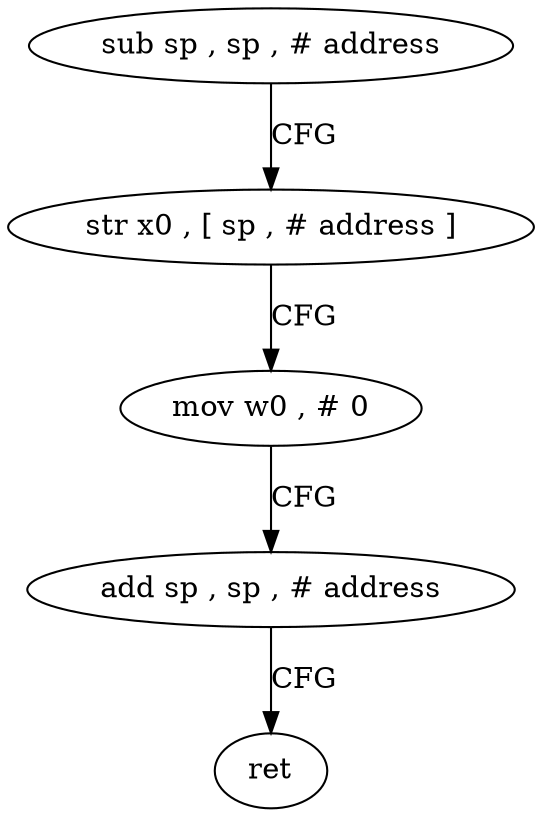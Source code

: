 digraph "func" {
"4340796" [label = "sub sp , sp , # address" ]
"4340800" [label = "str x0 , [ sp , # address ]" ]
"4340804" [label = "mov w0 , # 0" ]
"4340808" [label = "add sp , sp , # address" ]
"4340812" [label = "ret" ]
"4340796" -> "4340800" [ label = "CFG" ]
"4340800" -> "4340804" [ label = "CFG" ]
"4340804" -> "4340808" [ label = "CFG" ]
"4340808" -> "4340812" [ label = "CFG" ]
}
